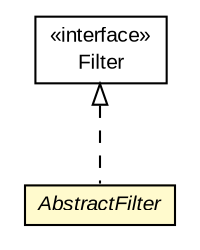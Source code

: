 #!/usr/local/bin/dot
#
# Class diagram 
# Generated by UMLGraph version R5_6-24-gf6e263 (http://www.umlgraph.org/)
#

digraph G {
	edge [fontname="arial",fontsize=10,labelfontname="arial",labelfontsize=10];
	node [fontname="arial",fontsize=10,shape=plaintext];
	nodesep=0.25;
	ranksep=0.5;
	// org.gservlet.AbstractFilter
	c323 [label=<<table title="org.gservlet.AbstractFilter" border="0" cellborder="1" cellspacing="0" cellpadding="2" port="p" bgcolor="lemonChiffon" href="./AbstractFilter.html">
		<tr><td><table border="0" cellspacing="0" cellpadding="1">
<tr><td align="center" balign="center"><font face="arial italic"> AbstractFilter </font></td></tr>
		</table></td></tr>
		</table>>, URL="./AbstractFilter.html", fontname="arial", fontcolor="black", fontsize=10.0];
	//org.gservlet.AbstractFilter implements javax.servlet.Filter
	c339:p -> c323:p [dir=back,arrowtail=empty,style=dashed];
	// javax.servlet.Filter
	c339 [label=<<table title="javax.servlet.Filter" border="0" cellborder="1" cellspacing="0" cellpadding="2" port="p" href="https://docs.oracle.com/javaee/7/api/javax/servlet/Filter.html">
		<tr><td><table border="0" cellspacing="0" cellpadding="1">
<tr><td align="center" balign="center"> &#171;interface&#187; </td></tr>
<tr><td align="center" balign="center"> Filter </td></tr>
		</table></td></tr>
		</table>>, URL="https://docs.oracle.com/javaee/7/api/javax/servlet/Filter.html", fontname="arial", fontcolor="black", fontsize=10.0];
}

